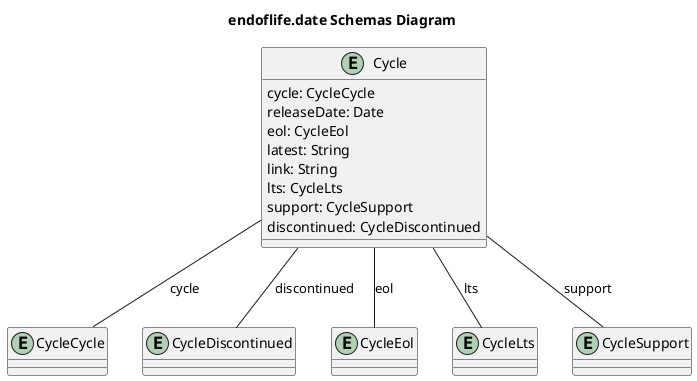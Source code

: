 @startuml

title endoflife.date Schemas Diagram

entity Cycle {
    cycle: CycleCycle
    releaseDate: Date
    eol: CycleEol
    latest: String
    link: String
    lts: CycleLts
    support: CycleSupport
    discontinued: CycleDiscontinued
}

entity CycleCycle {
}

entity CycleDiscontinued {
}

entity CycleEol {
}

entity CycleLts {
}

entity CycleSupport {
}


Cycle -- CycleCycle : cycle
Cycle -- CycleEol : eol
Cycle -- CycleLts : lts
Cycle -- CycleSupport : support
Cycle -- CycleDiscontinued : discontinued

@enduml